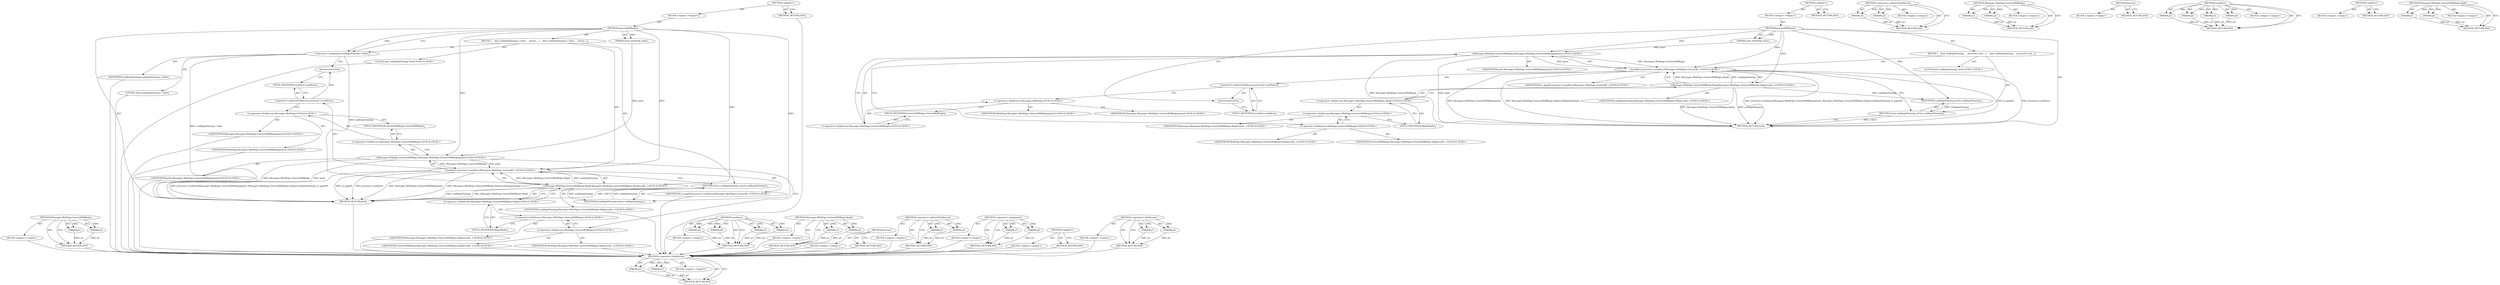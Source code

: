 digraph "&lt;operator&gt;.fieldAccess" {
vulnerable_78 [label=<(METHOD,&lt;operator&gt;.fieldAccess)>];
vulnerable_79 [label=<(PARAM,p1)>];
vulnerable_80 [label=<(PARAM,p2)>];
vulnerable_81 [label=<(BLOCK,&lt;empty&gt;,&lt;empty&gt;)>];
vulnerable_82 [label=<(METHOD_RETURN,ANY)>];
vulnerable_6 [label=<(METHOD,&lt;global&gt;)<SUB>1</SUB>>];
vulnerable_7 [label=<(BLOCK,&lt;empty&gt;,&lt;empty&gt;)<SUB>1</SUB>>];
vulnerable_8 [label=<(METHOD,gestureWillBegin)<SUB>1</SUB>>];
vulnerable_9 [label=<(PARAM,const IntPoint&amp; point)<SUB>1</SUB>>];
vulnerable_10 [label=<(BLOCK,{
    bool canBeginPanning;
     process()-&gt;sen...,{
    bool canBeginPanning;
     process()-&gt;sen...)<SUB>2</SUB>>];
vulnerable_11 [label="<(LOCAL,bool canBeginPanning: bool)<SUB>3</SUB>>"];
vulnerable_12 [label="<(sendSync,process()-&gt;sendSync(Messages::WebPage::GestureW...)<SUB>4</SUB>>"];
vulnerable_13 [label=<(&lt;operator&gt;.indirectFieldAccess,process()-&gt;sendSync)<SUB>4</SUB>>];
vulnerable_14 [label=<(process,process())<SUB>4</SUB>>];
vulnerable_15 [label=<(FIELD_IDENTIFIER,sendSync,sendSync)<SUB>4</SUB>>];
vulnerable_16 [label="<(Messages.WebPage.GestureWillBegin,Messages::WebPage::GestureWillBegin(point))<SUB>4</SUB>>"];
vulnerable_17 [label="<(&lt;operator&gt;.fieldAccess,Messages::WebPage::GestureWillBegin)<SUB>4</SUB>>"];
vulnerable_18 [label="<(&lt;operator&gt;.fieldAccess,Messages::WebPage)<SUB>4</SUB>>"];
vulnerable_19 [label="<(IDENTIFIER,Messages,Messages::WebPage::GestureWillBegin(point))<SUB>4</SUB>>"];
vulnerable_20 [label="<(IDENTIFIER,WebPage,Messages::WebPage::GestureWillBegin(point))<SUB>4</SUB>>"];
vulnerable_21 [label=<(FIELD_IDENTIFIER,GestureWillBegin,GestureWillBegin)<SUB>4</SUB>>];
vulnerable_22 [label="<(IDENTIFIER,point,Messages::WebPage::GestureWillBegin(point))<SUB>4</SUB>>"];
vulnerable_23 [label="<(Messages.WebPage.GestureWillBegin.Reply,Messages::WebPage::GestureWillBegin::Reply(canB...)<SUB>4</SUB>>"];
vulnerable_24 [label="<(&lt;operator&gt;.fieldAccess,Messages::WebPage::GestureWillBegin::Reply)<SUB>4</SUB>>"];
vulnerable_25 [label="<(&lt;operator&gt;.fieldAccess,Messages::WebPage::GestureWillBegin)<SUB>4</SUB>>"];
vulnerable_26 [label="<(IDENTIFIER,Messages,Messages::WebPage::GestureWillBegin::Reply(canB...)<SUB>4</SUB>>"];
vulnerable_27 [label="<(&lt;operator&gt;.fieldAccess,WebPage::GestureWillBegin)<SUB>4</SUB>>"];
vulnerable_28 [label="<(IDENTIFIER,WebPage,Messages::WebPage::GestureWillBegin::Reply(canB...)<SUB>4</SUB>>"];
vulnerable_29 [label="<(IDENTIFIER,GestureWillBegin,Messages::WebPage::GestureWillBegin::Reply(canB...)<SUB>4</SUB>>"];
vulnerable_30 [label=<(FIELD_IDENTIFIER,Reply,Reply)<SUB>4</SUB>>];
vulnerable_31 [label="<(IDENTIFIER,canBeginPanning,Messages::WebPage::GestureWillBegin::Reply(canB...)<SUB>4</SUB>>"];
vulnerable_32 [label="<(IDENTIFIER,m_pageID,process()-&gt;sendSync(Messages::WebPage::GestureW...)<SUB>4</SUB>>"];
vulnerable_33 [label=<(RETURN,return canBeginPanning;,return canBeginPanning;)<SUB>5</SUB>>];
vulnerable_34 [label=<(IDENTIFIER,canBeginPanning,return canBeginPanning;)<SUB>5</SUB>>];
vulnerable_35 [label=<(METHOD_RETURN,bool)<SUB>1</SUB>>];
vulnerable_37 [label=<(METHOD_RETURN,ANY)<SUB>1</SUB>>];
vulnerable_65 [label=<(METHOD,&lt;operator&gt;.indirectFieldAccess)>];
vulnerable_66 [label=<(PARAM,p1)>];
vulnerable_67 [label=<(PARAM,p2)>];
vulnerable_68 [label=<(BLOCK,&lt;empty&gt;,&lt;empty&gt;)>];
vulnerable_69 [label=<(METHOD_RETURN,ANY)>];
vulnerable_73 [label=<(METHOD,Messages.WebPage.GestureWillBegin)>];
vulnerable_74 [label=<(PARAM,p1)>];
vulnerable_75 [label=<(PARAM,p2)>];
vulnerable_76 [label=<(BLOCK,&lt;empty&gt;,&lt;empty&gt;)>];
vulnerable_77 [label=<(METHOD_RETURN,ANY)>];
vulnerable_70 [label=<(METHOD,process)>];
vulnerable_71 [label=<(BLOCK,&lt;empty&gt;,&lt;empty&gt;)>];
vulnerable_72 [label=<(METHOD_RETURN,ANY)>];
vulnerable_58 [label=<(METHOD,sendSync)>];
vulnerable_59 [label=<(PARAM,p1)>];
vulnerable_60 [label=<(PARAM,p2)>];
vulnerable_61 [label=<(PARAM,p3)>];
vulnerable_62 [label=<(PARAM,p4)>];
vulnerable_63 [label=<(BLOCK,&lt;empty&gt;,&lt;empty&gt;)>];
vulnerable_64 [label=<(METHOD_RETURN,ANY)>];
vulnerable_52 [label=<(METHOD,&lt;global&gt;)<SUB>1</SUB>>];
vulnerable_53 [label=<(BLOCK,&lt;empty&gt;,&lt;empty&gt;)>];
vulnerable_54 [label=<(METHOD_RETURN,ANY)>];
vulnerable_83 [label=<(METHOD,Messages.WebPage.GestureWillBegin.Reply)>];
vulnerable_84 [label=<(PARAM,p1)>];
vulnerable_85 [label=<(PARAM,p2)>];
vulnerable_86 [label=<(BLOCK,&lt;empty&gt;,&lt;empty&gt;)>];
vulnerable_87 [label=<(METHOD_RETURN,ANY)>];
fixed_81 [label=<(METHOD,Messages.WebPage.GestureWillBegin)>];
fixed_82 [label=<(PARAM,p1)>];
fixed_83 [label=<(PARAM,p2)>];
fixed_84 [label=<(BLOCK,&lt;empty&gt;,&lt;empty&gt;)>];
fixed_85 [label=<(METHOD_RETURN,ANY)>];
fixed_6 [label=<(METHOD,&lt;global&gt;)<SUB>1</SUB>>];
fixed_7 [label=<(BLOCK,&lt;empty&gt;,&lt;empty&gt;)<SUB>1</SUB>>];
fixed_8 [label=<(METHOD,gestureWillBegin)<SUB>1</SUB>>];
fixed_9 [label=<(PARAM,const IntPoint&amp; point)<SUB>1</SUB>>];
fixed_10 [label=<(BLOCK,{
    bool canBeginPanning = false;
     proces...,{
    bool canBeginPanning = false;
     proces...)<SUB>2</SUB>>];
fixed_11 [label="<(LOCAL,bool canBeginPanning: bool)<SUB>3</SUB>>"];
fixed_12 [label=<(&lt;operator&gt;.assignment,canBeginPanning = false)<SUB>3</SUB>>];
fixed_13 [label=<(IDENTIFIER,canBeginPanning,canBeginPanning = false)<SUB>3</SUB>>];
fixed_14 [label=<(LITERAL,false,canBeginPanning = false)<SUB>3</SUB>>];
fixed_15 [label="<(sendSync,process()-&gt;sendSync(Messages::WebPage::GestureW...)<SUB>4</SUB>>"];
fixed_16 [label=<(&lt;operator&gt;.indirectFieldAccess,process()-&gt;sendSync)<SUB>4</SUB>>];
fixed_17 [label=<(process,process())<SUB>4</SUB>>];
fixed_18 [label=<(FIELD_IDENTIFIER,sendSync,sendSync)<SUB>4</SUB>>];
fixed_19 [label="<(Messages.WebPage.GestureWillBegin,Messages::WebPage::GestureWillBegin(point))<SUB>4</SUB>>"];
fixed_20 [label="<(&lt;operator&gt;.fieldAccess,Messages::WebPage::GestureWillBegin)<SUB>4</SUB>>"];
fixed_21 [label="<(&lt;operator&gt;.fieldAccess,Messages::WebPage)<SUB>4</SUB>>"];
fixed_22 [label="<(IDENTIFIER,Messages,Messages::WebPage::GestureWillBegin(point))<SUB>4</SUB>>"];
fixed_23 [label="<(IDENTIFIER,WebPage,Messages::WebPage::GestureWillBegin(point))<SUB>4</SUB>>"];
fixed_24 [label=<(FIELD_IDENTIFIER,GestureWillBegin,GestureWillBegin)<SUB>4</SUB>>];
fixed_25 [label="<(IDENTIFIER,point,Messages::WebPage::GestureWillBegin(point))<SUB>4</SUB>>"];
fixed_26 [label="<(Messages.WebPage.GestureWillBegin.Reply,Messages::WebPage::GestureWillBegin::Reply(canB...)<SUB>4</SUB>>"];
fixed_27 [label="<(&lt;operator&gt;.fieldAccess,Messages::WebPage::GestureWillBegin::Reply)<SUB>4</SUB>>"];
fixed_28 [label="<(&lt;operator&gt;.fieldAccess,Messages::WebPage::GestureWillBegin)<SUB>4</SUB>>"];
fixed_29 [label="<(IDENTIFIER,Messages,Messages::WebPage::GestureWillBegin::Reply(canB...)<SUB>4</SUB>>"];
fixed_30 [label="<(&lt;operator&gt;.fieldAccess,WebPage::GestureWillBegin)<SUB>4</SUB>>"];
fixed_31 [label="<(IDENTIFIER,WebPage,Messages::WebPage::GestureWillBegin::Reply(canB...)<SUB>4</SUB>>"];
fixed_32 [label="<(IDENTIFIER,GestureWillBegin,Messages::WebPage::GestureWillBegin::Reply(canB...)<SUB>4</SUB>>"];
fixed_33 [label=<(FIELD_IDENTIFIER,Reply,Reply)<SUB>4</SUB>>];
fixed_34 [label="<(IDENTIFIER,canBeginPanning,Messages::WebPage::GestureWillBegin::Reply(canB...)<SUB>4</SUB>>"];
fixed_35 [label="<(IDENTIFIER,m_pageID,process()-&gt;sendSync(Messages::WebPage::GestureW...)<SUB>4</SUB>>"];
fixed_36 [label=<(RETURN,return canBeginPanning;,return canBeginPanning;)<SUB>5</SUB>>];
fixed_37 [label=<(IDENTIFIER,canBeginPanning,return canBeginPanning;)<SUB>5</SUB>>];
fixed_38 [label=<(METHOD_RETURN,bool)<SUB>1</SUB>>];
fixed_40 [label=<(METHOD_RETURN,ANY)<SUB>1</SUB>>];
fixed_66 [label=<(METHOD,sendSync)>];
fixed_67 [label=<(PARAM,p1)>];
fixed_68 [label=<(PARAM,p2)>];
fixed_69 [label=<(PARAM,p3)>];
fixed_70 [label=<(PARAM,p4)>];
fixed_71 [label=<(BLOCK,&lt;empty&gt;,&lt;empty&gt;)>];
fixed_72 [label=<(METHOD_RETURN,ANY)>];
fixed_91 [label=<(METHOD,Messages.WebPage.GestureWillBegin.Reply)>];
fixed_92 [label=<(PARAM,p1)>];
fixed_93 [label=<(PARAM,p2)>];
fixed_94 [label=<(BLOCK,&lt;empty&gt;,&lt;empty&gt;)>];
fixed_95 [label=<(METHOD_RETURN,ANY)>];
fixed_78 [label=<(METHOD,process)>];
fixed_79 [label=<(BLOCK,&lt;empty&gt;,&lt;empty&gt;)>];
fixed_80 [label=<(METHOD_RETURN,ANY)>];
fixed_73 [label=<(METHOD,&lt;operator&gt;.indirectFieldAccess)>];
fixed_74 [label=<(PARAM,p1)>];
fixed_75 [label=<(PARAM,p2)>];
fixed_76 [label=<(BLOCK,&lt;empty&gt;,&lt;empty&gt;)>];
fixed_77 [label=<(METHOD_RETURN,ANY)>];
fixed_61 [label=<(METHOD,&lt;operator&gt;.assignment)>];
fixed_62 [label=<(PARAM,p1)>];
fixed_63 [label=<(PARAM,p2)>];
fixed_64 [label=<(BLOCK,&lt;empty&gt;,&lt;empty&gt;)>];
fixed_65 [label=<(METHOD_RETURN,ANY)>];
fixed_55 [label=<(METHOD,&lt;global&gt;)<SUB>1</SUB>>];
fixed_56 [label=<(BLOCK,&lt;empty&gt;,&lt;empty&gt;)>];
fixed_57 [label=<(METHOD_RETURN,ANY)>];
fixed_86 [label=<(METHOD,&lt;operator&gt;.fieldAccess)>];
fixed_87 [label=<(PARAM,p1)>];
fixed_88 [label=<(PARAM,p2)>];
fixed_89 [label=<(BLOCK,&lt;empty&gt;,&lt;empty&gt;)>];
fixed_90 [label=<(METHOD_RETURN,ANY)>];
vulnerable_78 -> vulnerable_79  [key=0, label="AST: "];
vulnerable_78 -> vulnerable_79  [key=1, label="DDG: "];
vulnerable_78 -> vulnerable_81  [key=0, label="AST: "];
vulnerable_78 -> vulnerable_80  [key=0, label="AST: "];
vulnerable_78 -> vulnerable_80  [key=1, label="DDG: "];
vulnerable_78 -> vulnerable_82  [key=0, label="AST: "];
vulnerable_78 -> vulnerable_82  [key=1, label="CFG: "];
vulnerable_79 -> vulnerable_82  [key=0, label="DDG: p1"];
vulnerable_80 -> vulnerable_82  [key=0, label="DDG: p2"];
vulnerable_6 -> vulnerable_7  [key=0, label="AST: "];
vulnerable_6 -> vulnerable_37  [key=0, label="AST: "];
vulnerable_6 -> vulnerable_37  [key=1, label="CFG: "];
vulnerable_7 -> vulnerable_8  [key=0, label="AST: "];
vulnerable_8 -> vulnerable_9  [key=0, label="AST: "];
vulnerable_8 -> vulnerable_9  [key=1, label="DDG: "];
vulnerable_8 -> vulnerable_10  [key=0, label="AST: "];
vulnerable_8 -> vulnerable_35  [key=0, label="AST: "];
vulnerable_8 -> vulnerable_14  [key=0, label="CFG: "];
vulnerable_8 -> vulnerable_12  [key=0, label="DDG: "];
vulnerable_8 -> vulnerable_34  [key=0, label="DDG: "];
vulnerable_8 -> vulnerable_16  [key=0, label="DDG: "];
vulnerable_8 -> vulnerable_23  [key=0, label="DDG: "];
vulnerable_9 -> vulnerable_16  [key=0, label="DDG: point"];
vulnerable_10 -> vulnerable_11  [key=0, label="AST: "];
vulnerable_10 -> vulnerable_12  [key=0, label="AST: "];
vulnerable_10 -> vulnerable_33  [key=0, label="AST: "];
vulnerable_12 -> vulnerable_13  [key=0, label="AST: "];
vulnerable_12 -> vulnerable_16  [key=0, label="AST: "];
vulnerable_12 -> vulnerable_23  [key=0, label="AST: "];
vulnerable_12 -> vulnerable_32  [key=0, label="AST: "];
vulnerable_12 -> vulnerable_33  [key=0, label="CFG: "];
vulnerable_12 -> vulnerable_35  [key=0, label="DDG: process()-&gt;sendSync"];
vulnerable_12 -> vulnerable_35  [key=1, label="DDG: Messages::WebPage::GestureWillBegin(point)"];
vulnerable_12 -> vulnerable_35  [key=2, label="DDG: Messages::WebPage::GestureWillBegin::Reply(canBeginPanning)"];
vulnerable_12 -> vulnerable_35  [key=3, label="DDG: process()-&gt;sendSync(Messages::WebPage::GestureWillBegin(point), Messages::WebPage::GestureWillBegin::Reply(canBeginPanning), m_pageID)"];
vulnerable_12 -> vulnerable_35  [key=4, label="DDG: m_pageID"];
vulnerable_13 -> vulnerable_14  [key=0, label="AST: "];
vulnerable_13 -> vulnerable_15  [key=0, label="AST: "];
vulnerable_13 -> vulnerable_18  [key=0, label="CFG: "];
vulnerable_14 -> vulnerable_15  [key=0, label="CFG: "];
vulnerable_15 -> vulnerable_13  [key=0, label="CFG: "];
vulnerable_16 -> vulnerable_17  [key=0, label="AST: "];
vulnerable_16 -> vulnerable_22  [key=0, label="AST: "];
vulnerable_16 -> vulnerable_27  [key=0, label="CFG: "];
vulnerable_16 -> vulnerable_35  [key=0, label="DDG: Messages::WebPage::GestureWillBegin"];
vulnerable_16 -> vulnerable_35  [key=1, label="DDG: point"];
vulnerable_16 -> vulnerable_12  [key=0, label="DDG: Messages::WebPage::GestureWillBegin"];
vulnerable_16 -> vulnerable_12  [key=1, label="DDG: point"];
vulnerable_17 -> vulnerable_18  [key=0, label="AST: "];
vulnerable_17 -> vulnerable_21  [key=0, label="AST: "];
vulnerable_17 -> vulnerable_16  [key=0, label="CFG: "];
vulnerable_18 -> vulnerable_19  [key=0, label="AST: "];
vulnerable_18 -> vulnerable_20  [key=0, label="AST: "];
vulnerable_18 -> vulnerable_21  [key=0, label="CFG: "];
vulnerable_21 -> vulnerable_17  [key=0, label="CFG: "];
vulnerable_23 -> vulnerable_24  [key=0, label="AST: "];
vulnerable_23 -> vulnerable_31  [key=0, label="AST: "];
vulnerable_23 -> vulnerable_12  [key=0, label="CFG: "];
vulnerable_23 -> vulnerable_12  [key=1, label="DDG: Messages::WebPage::GestureWillBegin::Reply"];
vulnerable_23 -> vulnerable_12  [key=2, label="DDG: canBeginPanning"];
vulnerable_23 -> vulnerable_35  [key=0, label="DDG: Messages::WebPage::GestureWillBegin::Reply"];
vulnerable_23 -> vulnerable_35  [key=1, label="DDG: canBeginPanning"];
vulnerable_23 -> vulnerable_34  [key=0, label="DDG: canBeginPanning"];
vulnerable_24 -> vulnerable_25  [key=0, label="AST: "];
vulnerable_24 -> vulnerable_30  [key=0, label="AST: "];
vulnerable_24 -> vulnerable_23  [key=0, label="CFG: "];
vulnerable_25 -> vulnerable_26  [key=0, label="AST: "];
vulnerable_25 -> vulnerable_27  [key=0, label="AST: "];
vulnerable_25 -> vulnerable_30  [key=0, label="CFG: "];
vulnerable_27 -> vulnerable_28  [key=0, label="AST: "];
vulnerable_27 -> vulnerable_29  [key=0, label="AST: "];
vulnerable_27 -> vulnerable_25  [key=0, label="CFG: "];
vulnerable_30 -> vulnerable_24  [key=0, label="CFG: "];
vulnerable_33 -> vulnerable_34  [key=0, label="AST: "];
vulnerable_33 -> vulnerable_35  [key=0, label="CFG: "];
vulnerable_33 -> vulnerable_35  [key=1, label="DDG: &lt;RET&gt;"];
vulnerable_34 -> vulnerable_33  [key=0, label="DDG: canBeginPanning"];
vulnerable_65 -> vulnerable_66  [key=0, label="AST: "];
vulnerable_65 -> vulnerable_66  [key=1, label="DDG: "];
vulnerable_65 -> vulnerable_68  [key=0, label="AST: "];
vulnerable_65 -> vulnerable_67  [key=0, label="AST: "];
vulnerable_65 -> vulnerable_67  [key=1, label="DDG: "];
vulnerable_65 -> vulnerable_69  [key=0, label="AST: "];
vulnerable_65 -> vulnerable_69  [key=1, label="CFG: "];
vulnerable_66 -> vulnerable_69  [key=0, label="DDG: p1"];
vulnerable_67 -> vulnerable_69  [key=0, label="DDG: p2"];
vulnerable_73 -> vulnerable_74  [key=0, label="AST: "];
vulnerable_73 -> vulnerable_74  [key=1, label="DDG: "];
vulnerable_73 -> vulnerable_76  [key=0, label="AST: "];
vulnerable_73 -> vulnerable_75  [key=0, label="AST: "];
vulnerable_73 -> vulnerable_75  [key=1, label="DDG: "];
vulnerable_73 -> vulnerable_77  [key=0, label="AST: "];
vulnerable_73 -> vulnerable_77  [key=1, label="CFG: "];
vulnerable_74 -> vulnerable_77  [key=0, label="DDG: p1"];
vulnerable_75 -> vulnerable_77  [key=0, label="DDG: p2"];
vulnerable_70 -> vulnerable_71  [key=0, label="AST: "];
vulnerable_70 -> vulnerable_72  [key=0, label="AST: "];
vulnerable_70 -> vulnerable_72  [key=1, label="CFG: "];
vulnerable_58 -> vulnerable_59  [key=0, label="AST: "];
vulnerable_58 -> vulnerable_59  [key=1, label="DDG: "];
vulnerable_58 -> vulnerable_63  [key=0, label="AST: "];
vulnerable_58 -> vulnerable_60  [key=0, label="AST: "];
vulnerable_58 -> vulnerable_60  [key=1, label="DDG: "];
vulnerable_58 -> vulnerable_64  [key=0, label="AST: "];
vulnerable_58 -> vulnerable_64  [key=1, label="CFG: "];
vulnerable_58 -> vulnerable_61  [key=0, label="AST: "];
vulnerable_58 -> vulnerable_61  [key=1, label="DDG: "];
vulnerable_58 -> vulnerable_62  [key=0, label="AST: "];
vulnerable_58 -> vulnerable_62  [key=1, label="DDG: "];
vulnerable_59 -> vulnerable_64  [key=0, label="DDG: p1"];
vulnerable_60 -> vulnerable_64  [key=0, label="DDG: p2"];
vulnerable_61 -> vulnerable_64  [key=0, label="DDG: p3"];
vulnerable_62 -> vulnerable_64  [key=0, label="DDG: p4"];
vulnerable_52 -> vulnerable_53  [key=0, label="AST: "];
vulnerable_52 -> vulnerable_54  [key=0, label="AST: "];
vulnerable_52 -> vulnerable_54  [key=1, label="CFG: "];
vulnerable_83 -> vulnerable_84  [key=0, label="AST: "];
vulnerable_83 -> vulnerable_84  [key=1, label="DDG: "];
vulnerable_83 -> vulnerable_86  [key=0, label="AST: "];
vulnerable_83 -> vulnerable_85  [key=0, label="AST: "];
vulnerable_83 -> vulnerable_85  [key=1, label="DDG: "];
vulnerable_83 -> vulnerable_87  [key=0, label="AST: "];
vulnerable_83 -> vulnerable_87  [key=1, label="CFG: "];
vulnerable_84 -> vulnerable_87  [key=0, label="DDG: p1"];
vulnerable_85 -> vulnerable_87  [key=0, label="DDG: p2"];
fixed_81 -> fixed_82  [key=0, label="AST: "];
fixed_81 -> fixed_82  [key=1, label="DDG: "];
fixed_81 -> fixed_84  [key=0, label="AST: "];
fixed_81 -> fixed_83  [key=0, label="AST: "];
fixed_81 -> fixed_83  [key=1, label="DDG: "];
fixed_81 -> fixed_85  [key=0, label="AST: "];
fixed_81 -> fixed_85  [key=1, label="CFG: "];
fixed_82 -> fixed_85  [key=0, label="DDG: p1"];
fixed_83 -> fixed_85  [key=0, label="DDG: p2"];
fixed_84 -> vulnerable_78  [key=0];
fixed_85 -> vulnerable_78  [key=0];
fixed_6 -> fixed_7  [key=0, label="AST: "];
fixed_6 -> fixed_40  [key=0, label="AST: "];
fixed_6 -> fixed_40  [key=1, label="CFG: "];
fixed_7 -> fixed_8  [key=0, label="AST: "];
fixed_8 -> fixed_9  [key=0, label="AST: "];
fixed_8 -> fixed_9  [key=1, label="DDG: "];
fixed_8 -> fixed_10  [key=0, label="AST: "];
fixed_8 -> fixed_38  [key=0, label="AST: "];
fixed_8 -> fixed_12  [key=0, label="CFG: "];
fixed_8 -> fixed_12  [key=1, label="DDG: "];
fixed_8 -> fixed_15  [key=0, label="DDG: "];
fixed_8 -> fixed_37  [key=0, label="DDG: "];
fixed_8 -> fixed_19  [key=0, label="DDG: "];
fixed_8 -> fixed_26  [key=0, label="DDG: "];
fixed_9 -> fixed_19  [key=0, label="DDG: point"];
fixed_10 -> fixed_11  [key=0, label="AST: "];
fixed_10 -> fixed_12  [key=0, label="AST: "];
fixed_10 -> fixed_15  [key=0, label="AST: "];
fixed_10 -> fixed_36  [key=0, label="AST: "];
fixed_11 -> vulnerable_78  [key=0];
fixed_12 -> fixed_13  [key=0, label="AST: "];
fixed_12 -> fixed_14  [key=0, label="AST: "];
fixed_12 -> fixed_17  [key=0, label="CFG: "];
fixed_12 -> fixed_38  [key=0, label="DDG: canBeginPanning = false"];
fixed_12 -> fixed_26  [key=0, label="DDG: canBeginPanning"];
fixed_13 -> vulnerable_78  [key=0];
fixed_14 -> vulnerable_78  [key=0];
fixed_15 -> fixed_16  [key=0, label="AST: "];
fixed_15 -> fixed_19  [key=0, label="AST: "];
fixed_15 -> fixed_26  [key=0, label="AST: "];
fixed_15 -> fixed_35  [key=0, label="AST: "];
fixed_15 -> fixed_36  [key=0, label="CFG: "];
fixed_15 -> fixed_38  [key=0, label="DDG: process()-&gt;sendSync"];
fixed_15 -> fixed_38  [key=1, label="DDG: Messages::WebPage::GestureWillBegin(point)"];
fixed_15 -> fixed_38  [key=2, label="DDG: Messages::WebPage::GestureWillBegin::Reply(canBeginPanning)"];
fixed_15 -> fixed_38  [key=3, label="DDG: process()-&gt;sendSync(Messages::WebPage::GestureWillBegin(point), Messages::WebPage::GestureWillBegin::Reply(canBeginPanning), m_pageID)"];
fixed_15 -> fixed_38  [key=4, label="DDG: m_pageID"];
fixed_16 -> fixed_17  [key=0, label="AST: "];
fixed_16 -> fixed_18  [key=0, label="AST: "];
fixed_16 -> fixed_21  [key=0, label="CFG: "];
fixed_17 -> fixed_18  [key=0, label="CFG: "];
fixed_18 -> fixed_16  [key=0, label="CFG: "];
fixed_19 -> fixed_20  [key=0, label="AST: "];
fixed_19 -> fixed_25  [key=0, label="AST: "];
fixed_19 -> fixed_30  [key=0, label="CFG: "];
fixed_19 -> fixed_38  [key=0, label="DDG: Messages::WebPage::GestureWillBegin"];
fixed_19 -> fixed_38  [key=1, label="DDG: point"];
fixed_19 -> fixed_15  [key=0, label="DDG: Messages::WebPage::GestureWillBegin"];
fixed_19 -> fixed_15  [key=1, label="DDG: point"];
fixed_20 -> fixed_21  [key=0, label="AST: "];
fixed_20 -> fixed_24  [key=0, label="AST: "];
fixed_20 -> fixed_19  [key=0, label="CFG: "];
fixed_21 -> fixed_22  [key=0, label="AST: "];
fixed_21 -> fixed_23  [key=0, label="AST: "];
fixed_21 -> fixed_24  [key=0, label="CFG: "];
fixed_22 -> vulnerable_78  [key=0];
fixed_23 -> vulnerable_78  [key=0];
fixed_24 -> fixed_20  [key=0, label="CFG: "];
fixed_25 -> vulnerable_78  [key=0];
fixed_26 -> fixed_27  [key=0, label="AST: "];
fixed_26 -> fixed_34  [key=0, label="AST: "];
fixed_26 -> fixed_15  [key=0, label="CFG: "];
fixed_26 -> fixed_15  [key=1, label="DDG: Messages::WebPage::GestureWillBegin::Reply"];
fixed_26 -> fixed_15  [key=2, label="DDG: canBeginPanning"];
fixed_26 -> fixed_38  [key=0, label="DDG: Messages::WebPage::GestureWillBegin::Reply"];
fixed_26 -> fixed_38  [key=1, label="DDG: canBeginPanning"];
fixed_26 -> fixed_37  [key=0, label="DDG: canBeginPanning"];
fixed_27 -> fixed_28  [key=0, label="AST: "];
fixed_27 -> fixed_33  [key=0, label="AST: "];
fixed_27 -> fixed_26  [key=0, label="CFG: "];
fixed_28 -> fixed_29  [key=0, label="AST: "];
fixed_28 -> fixed_30  [key=0, label="AST: "];
fixed_28 -> fixed_33  [key=0, label="CFG: "];
fixed_29 -> vulnerable_78  [key=0];
fixed_30 -> fixed_31  [key=0, label="AST: "];
fixed_30 -> fixed_32  [key=0, label="AST: "];
fixed_30 -> fixed_28  [key=0, label="CFG: "];
fixed_31 -> vulnerable_78  [key=0];
fixed_32 -> vulnerable_78  [key=0];
fixed_33 -> fixed_27  [key=0, label="CFG: "];
fixed_34 -> vulnerable_78  [key=0];
fixed_35 -> vulnerable_78  [key=0];
fixed_36 -> fixed_37  [key=0, label="AST: "];
fixed_36 -> fixed_38  [key=0, label="CFG: "];
fixed_36 -> fixed_38  [key=1, label="DDG: &lt;RET&gt;"];
fixed_37 -> fixed_36  [key=0, label="DDG: canBeginPanning"];
fixed_38 -> vulnerable_78  [key=0];
fixed_40 -> vulnerable_78  [key=0];
fixed_66 -> fixed_67  [key=0, label="AST: "];
fixed_66 -> fixed_67  [key=1, label="DDG: "];
fixed_66 -> fixed_71  [key=0, label="AST: "];
fixed_66 -> fixed_68  [key=0, label="AST: "];
fixed_66 -> fixed_68  [key=1, label="DDG: "];
fixed_66 -> fixed_72  [key=0, label="AST: "];
fixed_66 -> fixed_72  [key=1, label="CFG: "];
fixed_66 -> fixed_69  [key=0, label="AST: "];
fixed_66 -> fixed_69  [key=1, label="DDG: "];
fixed_66 -> fixed_70  [key=0, label="AST: "];
fixed_66 -> fixed_70  [key=1, label="DDG: "];
fixed_67 -> fixed_72  [key=0, label="DDG: p1"];
fixed_68 -> fixed_72  [key=0, label="DDG: p2"];
fixed_69 -> fixed_72  [key=0, label="DDG: p3"];
fixed_70 -> fixed_72  [key=0, label="DDG: p4"];
fixed_71 -> vulnerable_78  [key=0];
fixed_72 -> vulnerable_78  [key=0];
fixed_91 -> fixed_92  [key=0, label="AST: "];
fixed_91 -> fixed_92  [key=1, label="DDG: "];
fixed_91 -> fixed_94  [key=0, label="AST: "];
fixed_91 -> fixed_93  [key=0, label="AST: "];
fixed_91 -> fixed_93  [key=1, label="DDG: "];
fixed_91 -> fixed_95  [key=0, label="AST: "];
fixed_91 -> fixed_95  [key=1, label="CFG: "];
fixed_92 -> fixed_95  [key=0, label="DDG: p1"];
fixed_93 -> fixed_95  [key=0, label="DDG: p2"];
fixed_94 -> vulnerable_78  [key=0];
fixed_95 -> vulnerable_78  [key=0];
fixed_78 -> fixed_79  [key=0, label="AST: "];
fixed_78 -> fixed_80  [key=0, label="AST: "];
fixed_78 -> fixed_80  [key=1, label="CFG: "];
fixed_79 -> vulnerable_78  [key=0];
fixed_80 -> vulnerable_78  [key=0];
fixed_73 -> fixed_74  [key=0, label="AST: "];
fixed_73 -> fixed_74  [key=1, label="DDG: "];
fixed_73 -> fixed_76  [key=0, label="AST: "];
fixed_73 -> fixed_75  [key=0, label="AST: "];
fixed_73 -> fixed_75  [key=1, label="DDG: "];
fixed_73 -> fixed_77  [key=0, label="AST: "];
fixed_73 -> fixed_77  [key=1, label="CFG: "];
fixed_74 -> fixed_77  [key=0, label="DDG: p1"];
fixed_75 -> fixed_77  [key=0, label="DDG: p2"];
fixed_76 -> vulnerable_78  [key=0];
fixed_77 -> vulnerable_78  [key=0];
fixed_61 -> fixed_62  [key=0, label="AST: "];
fixed_61 -> fixed_62  [key=1, label="DDG: "];
fixed_61 -> fixed_64  [key=0, label="AST: "];
fixed_61 -> fixed_63  [key=0, label="AST: "];
fixed_61 -> fixed_63  [key=1, label="DDG: "];
fixed_61 -> fixed_65  [key=0, label="AST: "];
fixed_61 -> fixed_65  [key=1, label="CFG: "];
fixed_62 -> fixed_65  [key=0, label="DDG: p1"];
fixed_63 -> fixed_65  [key=0, label="DDG: p2"];
fixed_64 -> vulnerable_78  [key=0];
fixed_65 -> vulnerable_78  [key=0];
fixed_55 -> fixed_56  [key=0, label="AST: "];
fixed_55 -> fixed_57  [key=0, label="AST: "];
fixed_55 -> fixed_57  [key=1, label="CFG: "];
fixed_56 -> vulnerable_78  [key=0];
fixed_57 -> vulnerable_78  [key=0];
fixed_86 -> fixed_87  [key=0, label="AST: "];
fixed_86 -> fixed_87  [key=1, label="DDG: "];
fixed_86 -> fixed_89  [key=0, label="AST: "];
fixed_86 -> fixed_88  [key=0, label="AST: "];
fixed_86 -> fixed_88  [key=1, label="DDG: "];
fixed_86 -> fixed_90  [key=0, label="AST: "];
fixed_86 -> fixed_90  [key=1, label="CFG: "];
fixed_87 -> fixed_90  [key=0, label="DDG: p1"];
fixed_88 -> fixed_90  [key=0, label="DDG: p2"];
fixed_89 -> vulnerable_78  [key=0];
fixed_90 -> vulnerable_78  [key=0];
}
